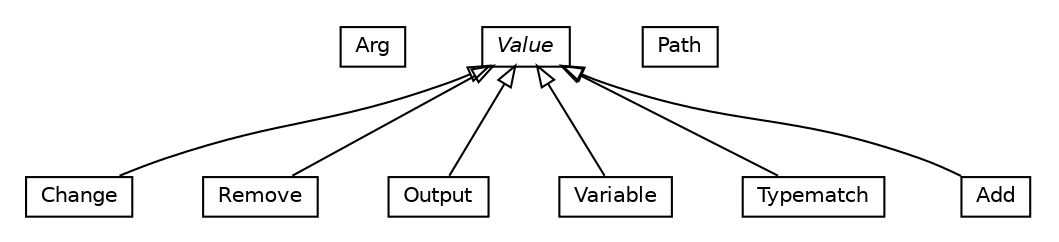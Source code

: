 #!/usr/local/bin/dot
#
# Class diagram 
# Generated by UMLGraph version R5_6-24-gf6e263 (http://www.umlgraph.org/)
#

digraph G {
	edge [fontname="Helvetica",fontsize=10,labelfontname="Helvetica",labelfontsize=10];
	node [fontname="Helvetica",fontsize=10,shape=plaintext];
	nodesep=0.25;
	ranksep=0.5;
	// org.universAAL.support.utils.service.Arg
	c294071 [label=<<table title="org.universAAL.support.utils.service.Arg" border="0" cellborder="1" cellspacing="0" cellpadding="2" port="p" href="./Arg.html">
		<tr><td><table border="0" cellspacing="0" cellpadding="1">
<tr><td align="center" balign="center"> Arg </td></tr>
		</table></td></tr>
		</table>>, URL="./Arg.html", fontname="Helvetica", fontcolor="black", fontsize=10.0];
	// org.universAAL.support.utils.service.Change
	c294072 [label=<<table title="org.universAAL.support.utils.service.Change" border="0" cellborder="1" cellspacing="0" cellpadding="2" port="p" href="./Change.html">
		<tr><td><table border="0" cellspacing="0" cellpadding="1">
<tr><td align="center" balign="center"> Change </td></tr>
		</table></td></tr>
		</table>>, URL="./Change.html", fontname="Helvetica", fontcolor="black", fontsize=10.0];
	// org.universAAL.support.utils.service.Remove
	c294073 [label=<<table title="org.universAAL.support.utils.service.Remove" border="0" cellborder="1" cellspacing="0" cellpadding="2" port="p" href="./Remove.html">
		<tr><td><table border="0" cellspacing="0" cellpadding="1">
<tr><td align="center" balign="center"> Remove </td></tr>
		</table></td></tr>
		</table>>, URL="./Remove.html", fontname="Helvetica", fontcolor="black", fontsize=10.0];
	// org.universAAL.support.utils.service.Output
	c294074 [label=<<table title="org.universAAL.support.utils.service.Output" border="0" cellborder="1" cellspacing="0" cellpadding="2" port="p" href="./Output.html">
		<tr><td><table border="0" cellspacing="0" cellpadding="1">
<tr><td align="center" balign="center"> Output </td></tr>
		</table></td></tr>
		</table>>, URL="./Output.html", fontname="Helvetica", fontcolor="black", fontsize=10.0];
	// org.universAAL.support.utils.service.Variable
	c294075 [label=<<table title="org.universAAL.support.utils.service.Variable" border="0" cellborder="1" cellspacing="0" cellpadding="2" port="p" href="./Variable.html">
		<tr><td><table border="0" cellspacing="0" cellpadding="1">
<tr><td align="center" balign="center"> Variable </td></tr>
		</table></td></tr>
		</table>>, URL="./Variable.html", fontname="Helvetica", fontcolor="black", fontsize=10.0];
	// org.universAAL.support.utils.service.Path
	c294076 [label=<<table title="org.universAAL.support.utils.service.Path" border="0" cellborder="1" cellspacing="0" cellpadding="2" port="p" href="./Path.html">
		<tr><td><table border="0" cellspacing="0" cellpadding="1">
<tr><td align="center" balign="center"> Path </td></tr>
		</table></td></tr>
		</table>>, URL="./Path.html", fontname="Helvetica", fontcolor="black", fontsize=10.0];
	// org.universAAL.support.utils.service.Typematch
	c294077 [label=<<table title="org.universAAL.support.utils.service.Typematch" border="0" cellborder="1" cellspacing="0" cellpadding="2" port="p" href="./Typematch.html">
		<tr><td><table border="0" cellspacing="0" cellpadding="1">
<tr><td align="center" balign="center"> Typematch </td></tr>
		</table></td></tr>
		</table>>, URL="./Typematch.html", fontname="Helvetica", fontcolor="black", fontsize=10.0];
	// org.universAAL.support.utils.service.Value
	c294078 [label=<<table title="org.universAAL.support.utils.service.Value" border="0" cellborder="1" cellspacing="0" cellpadding="2" port="p" href="./Value.html">
		<tr><td><table border="0" cellspacing="0" cellpadding="1">
<tr><td align="center" balign="center"><font face="Helvetica-Oblique"> Value </font></td></tr>
		</table></td></tr>
		</table>>, URL="./Value.html", fontname="Helvetica", fontcolor="black", fontsize=10.0];
	// org.universAAL.support.utils.service.Add
	c294079 [label=<<table title="org.universAAL.support.utils.service.Add" border="0" cellborder="1" cellspacing="0" cellpadding="2" port="p" href="./Add.html">
		<tr><td><table border="0" cellspacing="0" cellpadding="1">
<tr><td align="center" balign="center"> Add </td></tr>
		</table></td></tr>
		</table>>, URL="./Add.html", fontname="Helvetica", fontcolor="black", fontsize=10.0];
	//org.universAAL.support.utils.service.Change extends org.universAAL.support.utils.service.Value
	c294078:p -> c294072:p [dir=back,arrowtail=empty];
	//org.universAAL.support.utils.service.Remove extends org.universAAL.support.utils.service.Value
	c294078:p -> c294073:p [dir=back,arrowtail=empty];
	//org.universAAL.support.utils.service.Output extends org.universAAL.support.utils.service.Value
	c294078:p -> c294074:p [dir=back,arrowtail=empty];
	//org.universAAL.support.utils.service.Variable extends org.universAAL.support.utils.service.Value
	c294078:p -> c294075:p [dir=back,arrowtail=empty];
	//org.universAAL.support.utils.service.Typematch extends org.universAAL.support.utils.service.Value
	c294078:p -> c294077:p [dir=back,arrowtail=empty];
	//org.universAAL.support.utils.service.Add extends org.universAAL.support.utils.service.Value
	c294078:p -> c294079:p [dir=back,arrowtail=empty];
}

